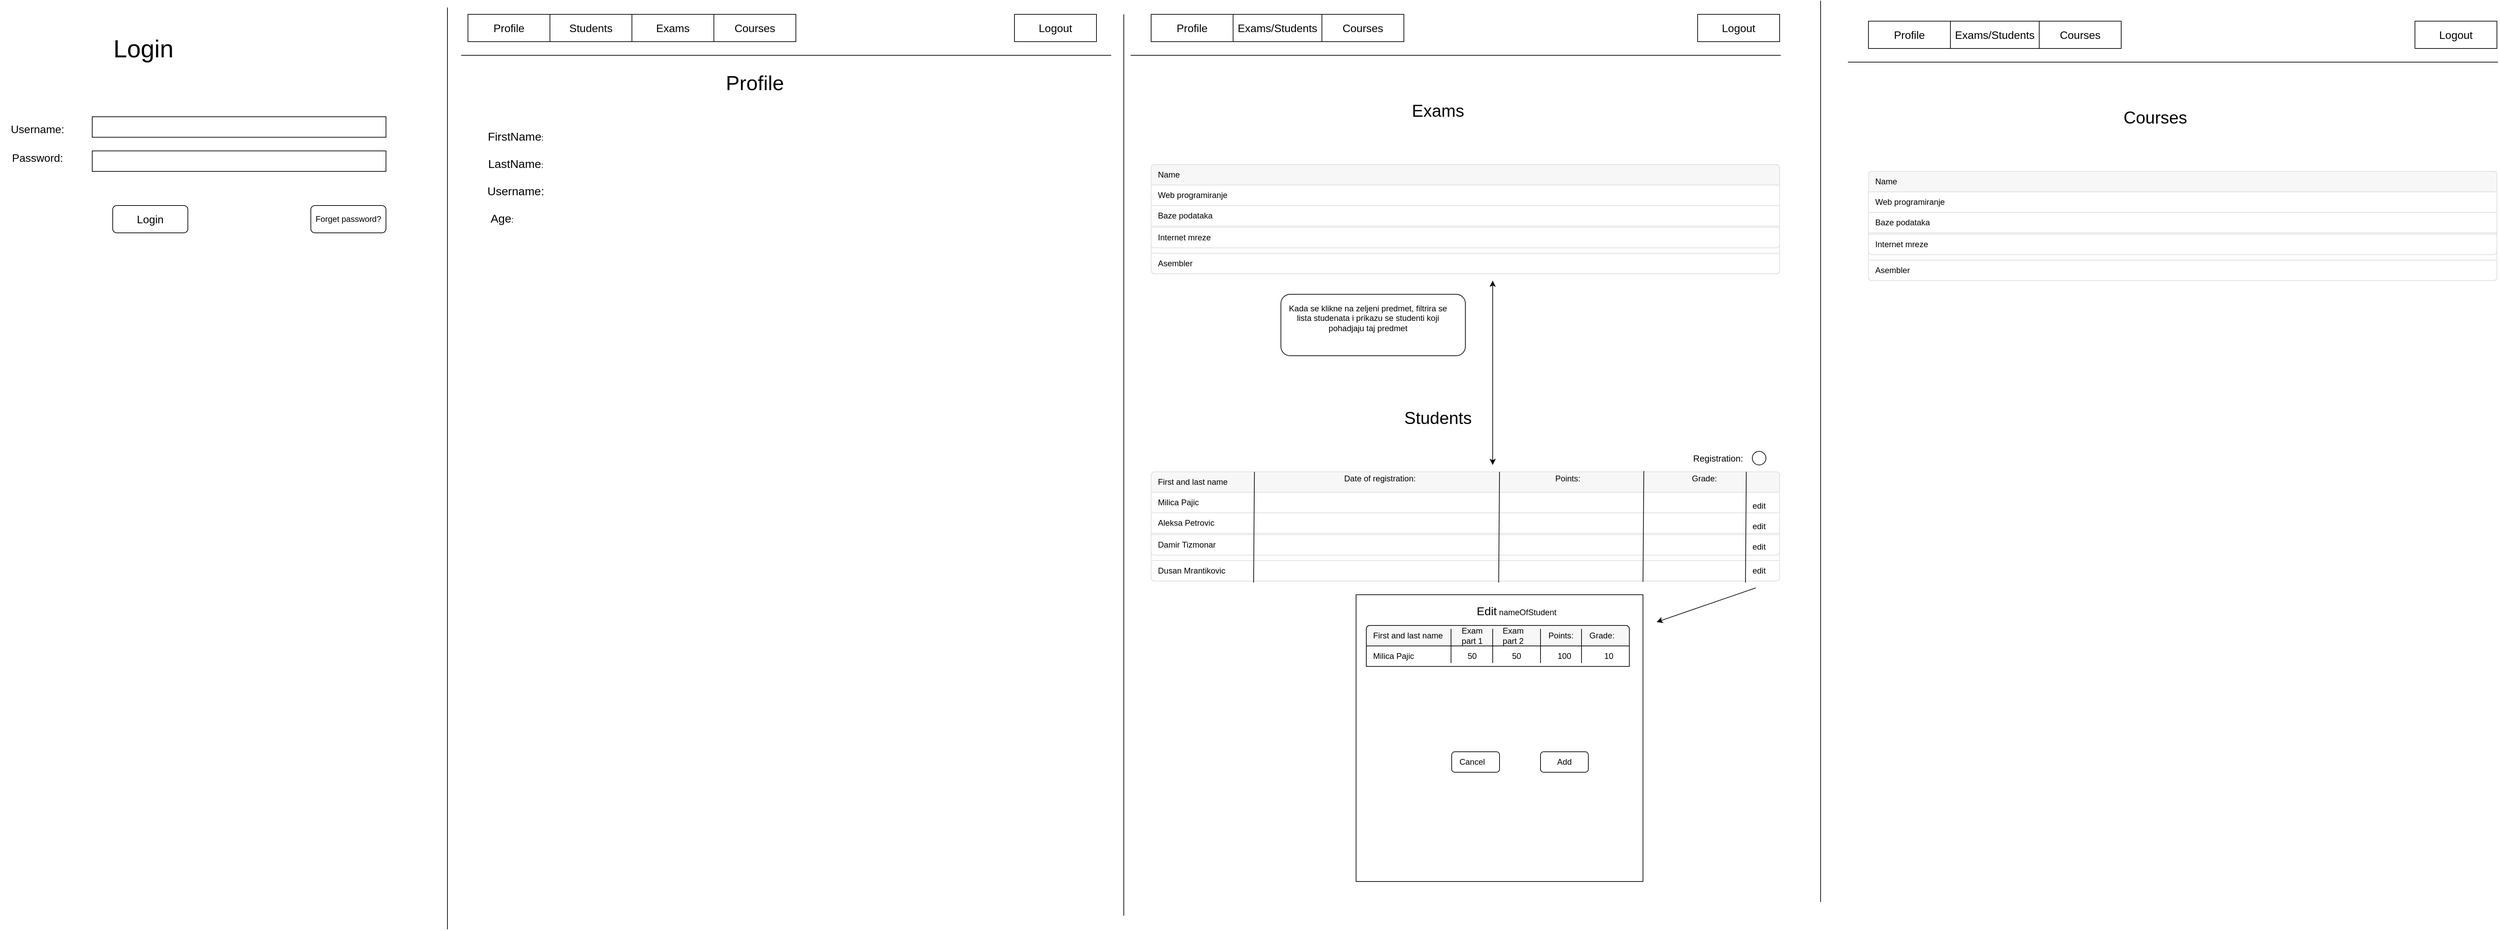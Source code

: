 <mxfile version="14.5.10" type="google"><diagram id="mnc4wwBwizGzo4Cq1lld" name="Page-1"><mxGraphModel dx="1483" dy="1929" grid="1" gridSize="10" guides="1" tooltips="1" connect="1" arrows="1" fold="1" page="1" pageScale="1" pageWidth="850" pageHeight="1100" math="0" shadow="0"><root><mxCell id="0"/><mxCell id="1" parent="0"/><mxCell id="EpiKh6vj6jmSxyY31aid-1" value="&lt;font style=&quot;font-size: 36px&quot;&gt;Login&lt;/font&gt;" style="text;html=1;strokeColor=none;fillColor=none;align=center;verticalAlign=middle;whiteSpace=wrap;rounded=0;" vertex="1" parent="1"><mxGeometry x="320" y="40" width="170" height="40" as="geometry"/></mxCell><mxCell id="EpiKh6vj6jmSxyY31aid-2" value="" style="rounded=0;whiteSpace=wrap;html=1;" vertex="1" parent="1"><mxGeometry x="330" y="160" width="430" height="30" as="geometry"/></mxCell><mxCell id="EpiKh6vj6jmSxyY31aid-3" value="&lt;font style=&quot;font-size: 16px&quot;&gt;Username:&lt;/font&gt;" style="text;html=1;strokeColor=none;fillColor=none;align=center;verticalAlign=middle;whiteSpace=wrap;rounded=0;" vertex="1" parent="1"><mxGeometry x="195" y="165" width="110" height="25" as="geometry"/></mxCell><mxCell id="EpiKh6vj6jmSxyY31aid-4" value="&lt;font style=&quot;font-size: 16px&quot;&gt;Password:&lt;/font&gt;" style="text;html=1;strokeColor=none;fillColor=none;align=center;verticalAlign=middle;whiteSpace=wrap;rounded=0;" vertex="1" parent="1"><mxGeometry x="230" y="210" width="40" height="20" as="geometry"/></mxCell><mxCell id="EpiKh6vj6jmSxyY31aid-5" value="" style="rounded=0;whiteSpace=wrap;html=1;" vertex="1" parent="1"><mxGeometry x="330" y="210" width="430" height="30" as="geometry"/></mxCell><mxCell id="EpiKh6vj6jmSxyY31aid-6" value="" style="rounded=1;whiteSpace=wrap;html=1;" vertex="1" parent="1"><mxGeometry x="360" y="290" width="110" height="40" as="geometry"/></mxCell><mxCell id="EpiKh6vj6jmSxyY31aid-7" value="&lt;font style=&quot;font-size: 16px&quot;&gt;Login&lt;/font&gt;" style="text;html=1;strokeColor=none;fillColor=none;align=center;verticalAlign=middle;whiteSpace=wrap;rounded=0;" vertex="1" parent="1"><mxGeometry x="395" y="300" width="40" height="20" as="geometry"/></mxCell><mxCell id="EpiKh6vj6jmSxyY31aid-8" value="" style="rounded=1;whiteSpace=wrap;html=1;" vertex="1" parent="1"><mxGeometry x="650" y="290" width="110" height="40" as="geometry"/></mxCell><mxCell id="EpiKh6vj6jmSxyY31aid-9" value="Forget password?" style="text;html=1;strokeColor=none;fillColor=none;align=center;verticalAlign=middle;whiteSpace=wrap;rounded=0;" vertex="1" parent="1"><mxGeometry x="650" y="300" width="110" height="20" as="geometry"/></mxCell><mxCell id="EpiKh6vj6jmSxyY31aid-10" value="" style="rounded=0;whiteSpace=wrap;html=1;" vertex="1" parent="1"><mxGeometry x="880" y="10" width="120" height="40" as="geometry"/></mxCell><mxCell id="EpiKh6vj6jmSxyY31aid-11" value="" style="endArrow=none;html=1;" edge="1" parent="1"><mxGeometry width="50" height="50" relative="1" as="geometry"><mxPoint x="850" y="1350" as="sourcePoint"/><mxPoint x="850" as="targetPoint"/></mxGeometry></mxCell><mxCell id="EpiKh6vj6jmSxyY31aid-12" value="" style="endArrow=none;html=1;" edge="1" parent="1"><mxGeometry width="50" height="50" relative="1" as="geometry"><mxPoint x="870" y="70" as="sourcePoint"/><mxPoint x="1821.6" y="70" as="targetPoint"/></mxGeometry></mxCell><mxCell id="EpiKh6vj6jmSxyY31aid-13" value="&lt;font style=&quot;font-size: 16px&quot;&gt;Profile&lt;/font&gt;" style="text;html=1;strokeColor=none;fillColor=none;align=center;verticalAlign=middle;whiteSpace=wrap;rounded=0;" vertex="1" parent="1"><mxGeometry x="920" y="20" width="40" height="20" as="geometry"/></mxCell><mxCell id="EpiKh6vj6jmSxyY31aid-14" value="" style="rounded=0;whiteSpace=wrap;html=1;" vertex="1" parent="1"><mxGeometry x="1000" y="10" width="120" height="40" as="geometry"/></mxCell><mxCell id="EpiKh6vj6jmSxyY31aid-15" value="&lt;font style=&quot;font-size: 16px&quot;&gt;Students&lt;/font&gt;" style="text;html=1;strokeColor=none;fillColor=none;align=center;verticalAlign=middle;whiteSpace=wrap;rounded=0;" vertex="1" parent="1"><mxGeometry x="1040" y="25" width="40" height="10" as="geometry"/></mxCell><mxCell id="EpiKh6vj6jmSxyY31aid-17" value="" style="rounded=0;whiteSpace=wrap;html=1;" vertex="1" parent="1"><mxGeometry x="1120" y="10" width="120" height="40" as="geometry"/></mxCell><mxCell id="EpiKh6vj6jmSxyY31aid-18" value="&lt;font style=&quot;font-size: 16px&quot;&gt;Exams&lt;/font&gt;" style="text;html=1;strokeColor=none;fillColor=none;align=center;verticalAlign=middle;whiteSpace=wrap;rounded=0;" vertex="1" parent="1"><mxGeometry x="1160" y="30" width="40" as="geometry"/></mxCell><mxCell id="EpiKh6vj6jmSxyY31aid-20" value="" style="rounded=0;whiteSpace=wrap;html=1;" vertex="1" parent="1"><mxGeometry x="1680" y="10" width="120" height="40" as="geometry"/></mxCell><mxCell id="EpiKh6vj6jmSxyY31aid-21" value="&lt;font style=&quot;font-size: 16px&quot;&gt;Logout&lt;/font&gt;" style="text;html=1;strokeColor=none;fillColor=none;align=center;verticalAlign=middle;whiteSpace=wrap;rounded=0;" vertex="1" parent="1"><mxGeometry x="1720" y="20" width="40" height="20" as="geometry"/></mxCell><mxCell id="EpiKh6vj6jmSxyY31aid-23" value="" style="rounded=0;whiteSpace=wrap;html=1;" vertex="1" parent="1"><mxGeometry x="1240" y="10" width="120" height="40" as="geometry"/></mxCell><mxCell id="EpiKh6vj6jmSxyY31aid-24" value="&lt;font style=&quot;font-size: 16px&quot;&gt;Courses&lt;/font&gt;" style="text;html=1;strokeColor=none;fillColor=none;align=center;verticalAlign=middle;whiteSpace=wrap;rounded=0;" vertex="1" parent="1"><mxGeometry x="1280" y="20" width="40" height="20" as="geometry"/></mxCell><mxCell id="EpiKh6vj6jmSxyY31aid-25" value="&lt;font style=&quot;font-size: 30px&quot;&gt;Profile&lt;/font&gt;" style="text;html=1;strokeColor=none;fillColor=none;align=center;verticalAlign=middle;whiteSpace=wrap;rounded=0;" vertex="1" parent="1"><mxGeometry x="1280" y="100" width="40" height="20" as="geometry"/></mxCell><mxCell id="EpiKh6vj6jmSxyY31aid-26" value="&lt;font style=&quot;font-size: 17px&quot;&gt;FirstName&lt;/font&gt;:" style="text;html=1;strokeColor=none;fillColor=none;align=center;verticalAlign=middle;whiteSpace=wrap;rounded=0;" vertex="1" parent="1"><mxGeometry x="930" y="180" width="40" height="20" as="geometry"/></mxCell><mxCell id="EpiKh6vj6jmSxyY31aid-27" value="&lt;font style=&quot;font-size: 17px&quot;&gt;LastName&lt;/font&gt;:" style="text;html=1;strokeColor=none;fillColor=none;align=center;verticalAlign=middle;whiteSpace=wrap;rounded=0;" vertex="1" parent="1"><mxGeometry x="930" y="220" width="40" height="20" as="geometry"/></mxCell><mxCell id="EpiKh6vj6jmSxyY31aid-28" value="&lt;font style=&quot;font-size: 17px&quot;&gt;Username:&lt;/font&gt;" style="text;html=1;strokeColor=none;fillColor=none;align=center;verticalAlign=middle;whiteSpace=wrap;rounded=0;" vertex="1" parent="1"><mxGeometry x="930" y="260" width="40" height="20" as="geometry"/></mxCell><mxCell id="EpiKh6vj6jmSxyY31aid-29" value="&lt;font style=&quot;font-size: 17px&quot;&gt;Age&lt;/font&gt;:" style="text;html=1;strokeColor=none;fillColor=none;align=center;verticalAlign=middle;whiteSpace=wrap;rounded=0;" vertex="1" parent="1"><mxGeometry x="910" y="300" width="40" height="20" as="geometry"/></mxCell><mxCell id="EpiKh6vj6jmSxyY31aid-30" value="" style="endArrow=none;html=1;" edge="1" parent="1"><mxGeometry width="50" height="50" relative="1" as="geometry"><mxPoint x="1840" y="1330" as="sourcePoint"/><mxPoint x="1840" y="10" as="targetPoint"/><Array as="points"><mxPoint x="1840" y="240"/></Array></mxGeometry></mxCell><mxCell id="EpiKh6vj6jmSxyY31aid-31" value="" style="rounded=0;whiteSpace=wrap;html=1;" vertex="1" parent="1"><mxGeometry x="1880" y="10" width="120" height="40" as="geometry"/></mxCell><mxCell id="EpiKh6vj6jmSxyY31aid-32" value="&lt;font style=&quot;font-size: 16px&quot;&gt;Profile&lt;/font&gt;" style="text;html=1;strokeColor=none;fillColor=none;align=center;verticalAlign=middle;whiteSpace=wrap;rounded=0;" vertex="1" parent="1"><mxGeometry x="1920" y="20" width="40" height="20" as="geometry"/></mxCell><mxCell id="EpiKh6vj6jmSxyY31aid-33" value="" style="rounded=0;whiteSpace=wrap;html=1;" vertex="1" parent="1"><mxGeometry x="2000" y="10" width="130" height="40" as="geometry"/></mxCell><mxCell id="EpiKh6vj6jmSxyY31aid-34" value="&lt;font style=&quot;font-size: 16px&quot;&gt;Exams/Students&lt;/font&gt;" style="text;html=1;strokeColor=none;fillColor=none;align=center;verticalAlign=middle;whiteSpace=wrap;rounded=0;" vertex="1" parent="1"><mxGeometry x="2045" y="25" width="40" height="10" as="geometry"/></mxCell><mxCell id="EpiKh6vj6jmSxyY31aid-37" value="" style="rounded=0;whiteSpace=wrap;html=1;" vertex="1" parent="1"><mxGeometry x="2680" y="10" width="120" height="40" as="geometry"/></mxCell><mxCell id="EpiKh6vj6jmSxyY31aid-38" value="&lt;font style=&quot;font-size: 16px&quot;&gt;Logout&lt;/font&gt;" style="text;html=1;strokeColor=none;fillColor=none;align=center;verticalAlign=middle;whiteSpace=wrap;rounded=0;" vertex="1" parent="1"><mxGeometry x="2720" y="20" width="40" height="20" as="geometry"/></mxCell><mxCell id="EpiKh6vj6jmSxyY31aid-39" value="" style="rounded=0;whiteSpace=wrap;html=1;" vertex="1" parent="1"><mxGeometry x="2130" y="10" width="120" height="40" as="geometry"/></mxCell><mxCell id="EpiKh6vj6jmSxyY31aid-40" value="&lt;font style=&quot;font-size: 16px&quot;&gt;Courses&lt;/font&gt;" style="text;html=1;strokeColor=none;fillColor=none;align=center;verticalAlign=middle;whiteSpace=wrap;rounded=0;" vertex="1" parent="1"><mxGeometry x="2170" y="20" width="40" height="20" as="geometry"/></mxCell><mxCell id="EpiKh6vj6jmSxyY31aid-41" value="&lt;font style=&quot;font-size: 25px&quot;&gt;Students&lt;/font&gt;" style="text;html=1;strokeColor=none;fillColor=none;align=center;verticalAlign=middle;whiteSpace=wrap;rounded=0;" vertex="1" parent="1"><mxGeometry x="2280" y="590" width="40" height="20" as="geometry"/></mxCell><mxCell id="EpiKh6vj6jmSxyY31aid-46" value="" style="endArrow=none;html=1;" edge="1" parent="1"><mxGeometry width="50" height="50" relative="1" as="geometry"><mxPoint x="1850" y="70" as="sourcePoint"/><mxPoint x="2801.6" y="70" as="targetPoint"/></mxGeometry></mxCell><mxCell id="EpiKh6vj6jmSxyY31aid-47" value="" style="html=1;shadow=0;dashed=0;shape=mxgraph.bootstrap.rrect;rSize=5;strokeColor=#DFDFDF;html=1;whiteSpace=wrap;fillColor=#FFFFFF;fontColor=#000000;" vertex="1" parent="1"><mxGeometry x="1880" y="680" width="920" height="160" as="geometry"/></mxCell><mxCell id="EpiKh6vj6jmSxyY31aid-48" value="First and last name" style="html=1;shadow=0;dashed=0;shape=mxgraph.bootstrap.topButton;strokeColor=inherit;fillColor=#F7F7F7;rSize=5;perimeter=none;whiteSpace=wrap;resizeWidth=1;align=left;spacing=10;" vertex="1" parent="EpiKh6vj6jmSxyY31aid-47"><mxGeometry width="920.0" height="30" relative="1" as="geometry"/></mxCell><mxCell id="EpiKh6vj6jmSxyY31aid-49" value="Milica Pajic" style="strokeColor=inherit;fillColor=inherit;gradientColor=inherit;fontColor=inherit;html=1;shadow=0;dashed=0;perimeter=none;whiteSpace=wrap;resizeWidth=1;align=left;spacing=10;" vertex="1" parent="EpiKh6vj6jmSxyY31aid-47"><mxGeometry width="920.0" height="30" relative="1" as="geometry"><mxPoint y="30" as="offset"/></mxGeometry></mxCell><mxCell id="EpiKh6vj6jmSxyY31aid-50" value="Aleksa Petrovic" style="strokeColor=inherit;fillColor=inherit;gradientColor=inherit;fontColor=inherit;html=1;shadow=0;dashed=0;perimeter=none;whiteSpace=wrap;resizeWidth=1;align=left;spacing=10;" vertex="1" parent="EpiKh6vj6jmSxyY31aid-47"><mxGeometry width="920.0" height="30" relative="1" as="geometry"><mxPoint y="60" as="offset"/></mxGeometry></mxCell><mxCell id="EpiKh6vj6jmSxyY31aid-51" value="Damir Tizmonar" style="strokeColor=inherit;fillColor=inherit;gradientColor=inherit;fontColor=inherit;html=1;shadow=0;dashed=0;shape=mxgraph.bootstrap.bottomButton;rSize=5;perimeter=none;whiteSpace=wrap;resizeWidth=1;resizeHeight=0;align=left;spacing=10;" vertex="1" parent="EpiKh6vj6jmSxyY31aid-47"><mxGeometry y="1" width="920.0" height="30" relative="1" as="geometry"><mxPoint y="-68" as="offset"/></mxGeometry></mxCell><mxCell id="EpiKh6vj6jmSxyY31aid-53" value="Dusan Mrantikovic" style="strokeColor=inherit;fillColor=inherit;gradientColor=inherit;fontColor=inherit;html=1;shadow=0;dashed=0;shape=mxgraph.bootstrap.bottomButton;rSize=5;perimeter=none;whiteSpace=wrap;resizeWidth=1;resizeHeight=0;align=left;spacing=10;" vertex="1" parent="EpiKh6vj6jmSxyY31aid-47"><mxGeometry y="130" width="920.0" height="30" as="geometry"/></mxCell><mxCell id="EpiKh6vj6jmSxyY31aid-70" value="" style="endArrow=none;html=1;exitX=0.553;exitY=1.073;exitDx=0;exitDy=0;exitPerimeter=0;" edge="1" parent="EpiKh6vj6jmSxyY31aid-47"><mxGeometry width="50" height="50" relative="1" as="geometry"><mxPoint x="150.0" y="162.19" as="sourcePoint"/><mxPoint x="151.24" as="targetPoint"/></mxGeometry></mxCell><mxCell id="EpiKh6vj6jmSxyY31aid-73" value="" style="endArrow=none;html=1;exitX=0.553;exitY=1.073;exitDx=0;exitDy=0;exitPerimeter=0;" edge="1" parent="EpiKh6vj6jmSxyY31aid-47"><mxGeometry width="50" height="50" relative="1" as="geometry"><mxPoint x="720" y="161.1" as="sourcePoint"/><mxPoint x="721.24" y="-1.09" as="targetPoint"/></mxGeometry></mxCell><mxCell id="EpiKh6vj6jmSxyY31aid-74" value="Date of registration:" style="text;html=1;strokeColor=none;fillColor=none;align=center;verticalAlign=middle;whiteSpace=wrap;rounded=0;" vertex="1" parent="EpiKh6vj6jmSxyY31aid-47"><mxGeometry x="270" width="130" height="20" as="geometry"/></mxCell><mxCell id="EpiKh6vj6jmSxyY31aid-75" value="Grade:" style="text;html=1;strokeColor=none;fillColor=none;align=center;verticalAlign=middle;whiteSpace=wrap;rounded=0;" vertex="1" parent="EpiKh6vj6jmSxyY31aid-47"><mxGeometry x="790" width="40" height="20" as="geometry"/></mxCell><mxCell id="EpiKh6vj6jmSxyY31aid-76" value="Points:" style="text;html=1;strokeColor=none;fillColor=none;align=center;verticalAlign=middle;whiteSpace=wrap;rounded=0;" vertex="1" parent="EpiKh6vj6jmSxyY31aid-47"><mxGeometry x="590" width="40" height="20" as="geometry"/></mxCell><mxCell id="EpiKh6vj6jmSxyY31aid-79" value="" style="endArrow=none;html=1;exitX=0.553;exitY=1.073;exitDx=0;exitDy=0;exitPerimeter=0;" edge="1" parent="EpiKh6vj6jmSxyY31aid-47"><mxGeometry width="50" height="50" relative="1" as="geometry"><mxPoint x="870" y="162.19" as="sourcePoint"/><mxPoint x="871.24" y="-1.137e-13" as="targetPoint"/></mxGeometry></mxCell><mxCell id="EpiKh6vj6jmSxyY31aid-84" value="edit" style="text;html=1;strokeColor=none;fillColor=none;align=center;verticalAlign=middle;whiteSpace=wrap;rounded=0;" vertex="1" parent="EpiKh6vj6jmSxyY31aid-47"><mxGeometry x="870" y="40" width="40" height="20" as="geometry"/></mxCell><mxCell id="EpiKh6vj6jmSxyY31aid-83" value="edit" style="text;html=1;strokeColor=none;fillColor=none;align=center;verticalAlign=middle;whiteSpace=wrap;rounded=0;" vertex="1" parent="EpiKh6vj6jmSxyY31aid-47"><mxGeometry x="870" y="70" width="40" height="20" as="geometry"/></mxCell><mxCell id="EpiKh6vj6jmSxyY31aid-82" value="edit" style="text;html=1;strokeColor=none;fillColor=none;align=center;verticalAlign=middle;whiteSpace=wrap;rounded=0;" vertex="1" parent="EpiKh6vj6jmSxyY31aid-47"><mxGeometry x="870" y="100" width="40" height="20" as="geometry"/></mxCell><mxCell id="EpiKh6vj6jmSxyY31aid-81" value="edit" style="text;html=1;strokeColor=none;fillColor=none;align=center;verticalAlign=middle;whiteSpace=wrap;rounded=0;" vertex="1" parent="EpiKh6vj6jmSxyY31aid-47"><mxGeometry x="870" y="135" width="40" height="20" as="geometry"/></mxCell><mxCell id="EpiKh6vj6jmSxyY31aid-55" value="&lt;font style=&quot;font-size: 25px&quot;&gt;Exams&lt;/font&gt;" style="text;html=1;strokeColor=none;fillColor=none;align=center;verticalAlign=middle;whiteSpace=wrap;rounded=0;" vertex="1" parent="1"><mxGeometry x="2280" y="140" width="40" height="20" as="geometry"/></mxCell><mxCell id="EpiKh6vj6jmSxyY31aid-56" value="" style="html=1;shadow=0;dashed=0;shape=mxgraph.bootstrap.rrect;rSize=5;strokeColor=#DFDFDF;html=1;whiteSpace=wrap;fillColor=#FFFFFF;fontColor=#000000;" vertex="1" parent="1"><mxGeometry x="1880" y="230" width="920" height="160" as="geometry"/></mxCell><mxCell id="EpiKh6vj6jmSxyY31aid-57" value="Name" style="html=1;shadow=0;dashed=0;shape=mxgraph.bootstrap.topButton;strokeColor=inherit;fillColor=#F7F7F7;rSize=5;perimeter=none;whiteSpace=wrap;resizeWidth=1;align=left;spacing=10;" vertex="1" parent="EpiKh6vj6jmSxyY31aid-56"><mxGeometry width="920.0" height="30" relative="1" as="geometry"/></mxCell><mxCell id="EpiKh6vj6jmSxyY31aid-58" value="Web programiranje" style="strokeColor=inherit;fillColor=inherit;gradientColor=inherit;fontColor=inherit;html=1;shadow=0;dashed=0;perimeter=none;whiteSpace=wrap;resizeWidth=1;align=left;spacing=10;" vertex="1" parent="EpiKh6vj6jmSxyY31aid-56"><mxGeometry width="920.0" height="30" relative="1" as="geometry"><mxPoint y="30" as="offset"/></mxGeometry></mxCell><mxCell id="EpiKh6vj6jmSxyY31aid-59" value="Baze podataka" style="strokeColor=inherit;fillColor=inherit;gradientColor=inherit;fontColor=inherit;html=1;shadow=0;dashed=0;perimeter=none;whiteSpace=wrap;resizeWidth=1;align=left;spacing=10;" vertex="1" parent="EpiKh6vj6jmSxyY31aid-56"><mxGeometry width="920.0" height="30" relative="1" as="geometry"><mxPoint y="60" as="offset"/></mxGeometry></mxCell><mxCell id="EpiKh6vj6jmSxyY31aid-60" value="Internet mreze" style="strokeColor=inherit;fillColor=inherit;gradientColor=inherit;fontColor=inherit;html=1;shadow=0;dashed=0;shape=mxgraph.bootstrap.bottomButton;rSize=5;perimeter=none;whiteSpace=wrap;resizeWidth=1;resizeHeight=0;align=left;spacing=10;" vertex="1" parent="EpiKh6vj6jmSxyY31aid-56"><mxGeometry y="1" width="920.0" height="30" relative="1" as="geometry"><mxPoint y="-68" as="offset"/></mxGeometry></mxCell><mxCell id="EpiKh6vj6jmSxyY31aid-61" value="Asembler" style="strokeColor=inherit;fillColor=inherit;gradientColor=inherit;fontColor=inherit;html=1;shadow=0;dashed=0;shape=mxgraph.bootstrap.bottomButton;rSize=5;perimeter=none;whiteSpace=wrap;resizeWidth=1;resizeHeight=0;align=left;spacing=10;" vertex="1" parent="EpiKh6vj6jmSxyY31aid-56"><mxGeometry y="130" width="920.0" height="30" as="geometry"/></mxCell><mxCell id="EpiKh6vj6jmSxyY31aid-62" value="" style="endArrow=classic;startArrow=classic;html=1;" edge="1" parent="1"><mxGeometry width="50" height="50" relative="1" as="geometry"><mxPoint x="2380" y="670" as="sourcePoint"/><mxPoint x="2380" y="400" as="targetPoint"/></mxGeometry></mxCell><mxCell id="EpiKh6vj6jmSxyY31aid-63" value="" style="rounded=1;whiteSpace=wrap;html=1;" vertex="1" parent="1"><mxGeometry x="2070" y="420" width="270" height="90" as="geometry"/></mxCell><mxCell id="EpiKh6vj6jmSxyY31aid-64" value="Kada se klikne na zeljeni predmet, filtrira se lista studenata i prikazu se studenti koji pohadjaju taj predmet" style="text;html=1;strokeColor=none;fillColor=none;align=center;verticalAlign=middle;whiteSpace=wrap;rounded=0;" vertex="1" parent="1"><mxGeometry x="2075" y="430" width="245" height="50" as="geometry"/></mxCell><mxCell id="EpiKh6vj6jmSxyY31aid-65" value="" style="ellipse;whiteSpace=wrap;html=1;" vertex="1" parent="1"><mxGeometry x="2760" y="650" width="20" height="20" as="geometry"/></mxCell><mxCell id="EpiKh6vj6jmSxyY31aid-66" value="&lt;font style=&quot;font-size: 13px&quot;&gt;Registration:&lt;/font&gt;" style="text;html=1;strokeColor=none;fillColor=none;align=center;verticalAlign=middle;whiteSpace=wrap;rounded=0;" vertex="1" parent="1"><mxGeometry x="2690" y="650" width="40" height="20" as="geometry"/></mxCell><mxCell id="EpiKh6vj6jmSxyY31aid-67" value="" style="endArrow=none;html=1;exitX=0.553;exitY=1.073;exitDx=0;exitDy=0;exitPerimeter=0;" edge="1" parent="1" source="EpiKh6vj6jmSxyY31aid-53"><mxGeometry width="50" height="50" relative="1" as="geometry"><mxPoint x="2340" y="730" as="sourcePoint"/><mxPoint x="2390" y="680" as="targetPoint"/></mxGeometry></mxCell><mxCell id="EpiKh6vj6jmSxyY31aid-85" value="" style="endArrow=classic;html=1;" edge="1" parent="1"><mxGeometry width="50" height="50" relative="1" as="geometry"><mxPoint x="2765" y="850" as="sourcePoint"/><mxPoint x="2620" y="900" as="targetPoint"/></mxGeometry></mxCell><mxCell id="EpiKh6vj6jmSxyY31aid-86" value="" style="whiteSpace=wrap;html=1;aspect=fixed;" vertex="1" parent="1"><mxGeometry x="2180" y="860" width="420" height="420" as="geometry"/></mxCell><mxCell id="EpiKh6vj6jmSxyY31aid-87" value="&lt;font style=&quot;font-size: 17px&quot;&gt;Edit&lt;/font&gt; nameOfStudent" style="text;html=1;strokeColor=none;fillColor=none;align=center;verticalAlign=middle;whiteSpace=wrap;rounded=0;" vertex="1" parent="1"><mxGeometry x="2350" y="870" width="130" height="30" as="geometry"/></mxCell><mxCell id="EpiKh6vj6jmSxyY31aid-105" value="First and last name" style="html=1;shadow=0;dashed=0;shape=mxgraph.bootstrap.topButton;strokeColor=inherit;fillColor=#F7F7F7;rSize=5;perimeter=none;whiteSpace=wrap;resizeWidth=1;align=left;spacing=10;" vertex="1" parent="1"><mxGeometry x="2195" y="905" width="385" height="30" as="geometry"/></mxCell><mxCell id="EpiKh6vj6jmSxyY31aid-106" value="Milica Pajic" style="strokeColor=inherit;fillColor=inherit;gradientColor=inherit;fontColor=inherit;html=1;shadow=0;dashed=0;perimeter=none;whiteSpace=wrap;resizeWidth=1;align=left;spacing=10;" vertex="1" parent="1"><mxGeometry x="2195" y="935" width="385" height="30" as="geometry"/></mxCell><mxCell id="EpiKh6vj6jmSxyY31aid-107" value="" style="endArrow=none;html=1;" edge="1" parent="1"><mxGeometry width="50" height="50" relative="1" as="geometry"><mxPoint x="2319" y="960" as="sourcePoint"/><mxPoint x="2319" y="910" as="targetPoint"/></mxGeometry></mxCell><mxCell id="EpiKh6vj6jmSxyY31aid-108" value="Points:" style="text;html=1;strokeColor=none;fillColor=none;align=center;verticalAlign=middle;whiteSpace=wrap;rounded=0;" vertex="1" parent="1"><mxGeometry x="2460" y="910" width="40" height="20" as="geometry"/></mxCell><mxCell id="EpiKh6vj6jmSxyY31aid-126" value="Grade:" style="text;html=1;strokeColor=none;fillColor=none;align=center;verticalAlign=middle;whiteSpace=wrap;rounded=0;" vertex="1" parent="1"><mxGeometry x="2520" y="910" width="40" height="20" as="geometry"/></mxCell><mxCell id="EpiKh6vj6jmSxyY31aid-127" value="100" style="text;html=1;strokeColor=none;fillColor=none;align=center;verticalAlign=middle;whiteSpace=wrap;rounded=0;" vertex="1" parent="1"><mxGeometry x="2465" y="940" width="40" height="20" as="geometry"/></mxCell><mxCell id="EpiKh6vj6jmSxyY31aid-128" value="10" style="text;html=1;strokeColor=none;fillColor=none;align=center;verticalAlign=middle;whiteSpace=wrap;rounded=0;" vertex="1" parent="1"><mxGeometry x="2530" y="940" width="40" height="20" as="geometry"/></mxCell><mxCell id="EpiKh6vj6jmSxyY31aid-129" value="" style="rounded=1;whiteSpace=wrap;html=1;" vertex="1" parent="1"><mxGeometry x="2320" y="1090" width="70" height="30" as="geometry"/></mxCell><mxCell id="EpiKh6vj6jmSxyY31aid-130" value="" style="rounded=1;whiteSpace=wrap;html=1;" vertex="1" parent="1"><mxGeometry x="2450" y="1090" width="70" height="30" as="geometry"/></mxCell><mxCell id="EpiKh6vj6jmSxyY31aid-131" value="Cancel" style="text;html=1;strokeColor=none;fillColor=none;align=center;verticalAlign=middle;whiteSpace=wrap;rounded=0;" vertex="1" parent="1"><mxGeometry x="2330" y="1095" width="40" height="20" as="geometry"/></mxCell><mxCell id="EpiKh6vj6jmSxyY31aid-132" value="Add" style="text;html=1;strokeColor=none;fillColor=none;align=center;verticalAlign=middle;whiteSpace=wrap;rounded=0;" vertex="1" parent="1"><mxGeometry x="2465" y="1095" width="40" height="20" as="geometry"/></mxCell><mxCell id="EpiKh6vj6jmSxyY31aid-134" value="" style="endArrow=none;html=1;" edge="1" parent="1"><mxGeometry width="50" height="50" relative="1" as="geometry"><mxPoint x="2510" y="960" as="sourcePoint"/><mxPoint x="2510" y="910" as="targetPoint"/></mxGeometry></mxCell><mxCell id="EpiKh6vj6jmSxyY31aid-137" value="" style="endArrow=none;html=1;" edge="1" parent="1"><mxGeometry width="50" height="50" relative="1" as="geometry"><mxPoint x="2450" y="960" as="sourcePoint"/><mxPoint x="2450" y="910" as="targetPoint"/></mxGeometry></mxCell><mxCell id="EpiKh6vj6jmSxyY31aid-141" value="" style="endArrow=none;html=1;" edge="1" parent="1"><mxGeometry width="50" height="50" relative="1" as="geometry"><mxPoint x="2380" y="960" as="sourcePoint"/><mxPoint x="2380" y="910" as="targetPoint"/></mxGeometry></mxCell><mxCell id="EpiKh6vj6jmSxyY31aid-142" value="Exam part 1" style="text;html=1;strokeColor=none;fillColor=none;align=center;verticalAlign=middle;whiteSpace=wrap;rounded=0;" vertex="1" parent="1"><mxGeometry x="2330" y="910" width="40" height="20" as="geometry"/></mxCell><mxCell id="EpiKh6vj6jmSxyY31aid-143" value="Exam part 2" style="text;html=1;strokeColor=none;fillColor=none;align=center;verticalAlign=middle;whiteSpace=wrap;rounded=0;" vertex="1" parent="1"><mxGeometry x="2390" y="910" width="40" height="20" as="geometry"/></mxCell><mxCell id="EpiKh6vj6jmSxyY31aid-144" value="50" style="text;html=1;strokeColor=none;fillColor=none;align=center;verticalAlign=middle;whiteSpace=wrap;rounded=0;" vertex="1" parent="1"><mxGeometry x="2330" y="940" width="40" height="20" as="geometry"/></mxCell><mxCell id="EpiKh6vj6jmSxyY31aid-145" value="50" style="text;html=1;strokeColor=none;fillColor=none;align=center;verticalAlign=middle;whiteSpace=wrap;rounded=0;" vertex="1" parent="1"><mxGeometry x="2395" y="940" width="40" height="20" as="geometry"/></mxCell><mxCell id="EpiKh6vj6jmSxyY31aid-146" value="" style="endArrow=none;html=1;" edge="1" parent="1"><mxGeometry width="50" height="50" relative="1" as="geometry"><mxPoint x="2860" y="1310" as="sourcePoint"/><mxPoint x="2860" y="-10" as="targetPoint"/><Array as="points"><mxPoint x="2860" y="220"/></Array></mxGeometry></mxCell><mxCell id="EpiKh6vj6jmSxyY31aid-147" value="" style="rounded=0;whiteSpace=wrap;html=1;" vertex="1" parent="1"><mxGeometry x="2930" y="20" width="120" height="40" as="geometry"/></mxCell><mxCell id="EpiKh6vj6jmSxyY31aid-148" value="&lt;font style=&quot;font-size: 16px&quot;&gt;Profile&lt;/font&gt;" style="text;html=1;strokeColor=none;fillColor=none;align=center;verticalAlign=middle;whiteSpace=wrap;rounded=0;" vertex="1" parent="1"><mxGeometry x="2970" y="30" width="40" height="20" as="geometry"/></mxCell><mxCell id="EpiKh6vj6jmSxyY31aid-149" value="" style="rounded=0;whiteSpace=wrap;html=1;" vertex="1" parent="1"><mxGeometry x="3050" y="20" width="130" height="40" as="geometry"/></mxCell><mxCell id="EpiKh6vj6jmSxyY31aid-150" value="&lt;font style=&quot;font-size: 16px&quot;&gt;Exams/Students&lt;/font&gt;" style="text;html=1;strokeColor=none;fillColor=none;align=center;verticalAlign=middle;whiteSpace=wrap;rounded=0;" vertex="1" parent="1"><mxGeometry x="3095" y="35" width="40" height="10" as="geometry"/></mxCell><mxCell id="EpiKh6vj6jmSxyY31aid-151" value="" style="rounded=0;whiteSpace=wrap;html=1;" vertex="1" parent="1"><mxGeometry x="3730" y="20" width="120" height="40" as="geometry"/></mxCell><mxCell id="EpiKh6vj6jmSxyY31aid-152" value="&lt;font style=&quot;font-size: 16px&quot;&gt;Logout&lt;/font&gt;" style="text;html=1;strokeColor=none;fillColor=none;align=center;verticalAlign=middle;whiteSpace=wrap;rounded=0;" vertex="1" parent="1"><mxGeometry x="3770" y="30" width="40" height="20" as="geometry"/></mxCell><mxCell id="EpiKh6vj6jmSxyY31aid-153" value="" style="rounded=0;whiteSpace=wrap;html=1;" vertex="1" parent="1"><mxGeometry x="3180" y="20" width="120" height="40" as="geometry"/></mxCell><mxCell id="EpiKh6vj6jmSxyY31aid-154" value="&lt;font style=&quot;font-size: 16px&quot;&gt;Courses&lt;/font&gt;" style="text;html=1;strokeColor=none;fillColor=none;align=center;verticalAlign=middle;whiteSpace=wrap;rounded=0;" vertex="1" parent="1"><mxGeometry x="3220" y="30" width="40" height="20" as="geometry"/></mxCell><mxCell id="EpiKh6vj6jmSxyY31aid-155" value="&lt;font style=&quot;font-size: 25px&quot;&gt;Courses&lt;/font&gt;" style="text;html=1;strokeColor=none;fillColor=none;align=center;verticalAlign=middle;whiteSpace=wrap;rounded=0;" vertex="1" parent="1"><mxGeometry x="3330" y="150" width="40" height="20" as="geometry"/></mxCell><mxCell id="EpiKh6vj6jmSxyY31aid-156" value="" style="html=1;shadow=0;dashed=0;shape=mxgraph.bootstrap.rrect;rSize=5;strokeColor=#DFDFDF;html=1;whiteSpace=wrap;fillColor=#FFFFFF;fontColor=#000000;" vertex="1" parent="1"><mxGeometry x="2930" y="240" width="920" height="160" as="geometry"/></mxCell><mxCell id="EpiKh6vj6jmSxyY31aid-157" value="Name" style="html=1;shadow=0;dashed=0;shape=mxgraph.bootstrap.topButton;strokeColor=inherit;fillColor=#F7F7F7;rSize=5;perimeter=none;whiteSpace=wrap;resizeWidth=1;align=left;spacing=10;" vertex="1" parent="EpiKh6vj6jmSxyY31aid-156"><mxGeometry width="920.0" height="30" relative="1" as="geometry"/></mxCell><mxCell id="EpiKh6vj6jmSxyY31aid-158" value="Web programiranje" style="strokeColor=inherit;fillColor=inherit;gradientColor=inherit;fontColor=inherit;html=1;shadow=0;dashed=0;perimeter=none;whiteSpace=wrap;resizeWidth=1;align=left;spacing=10;" vertex="1" parent="EpiKh6vj6jmSxyY31aid-156"><mxGeometry width="920.0" height="30" relative="1" as="geometry"><mxPoint y="30" as="offset"/></mxGeometry></mxCell><mxCell id="EpiKh6vj6jmSxyY31aid-159" value="Baze podataka" style="strokeColor=inherit;fillColor=inherit;gradientColor=inherit;fontColor=inherit;html=1;shadow=0;dashed=0;perimeter=none;whiteSpace=wrap;resizeWidth=1;align=left;spacing=10;" vertex="1" parent="EpiKh6vj6jmSxyY31aid-156"><mxGeometry width="920.0" height="30" relative="1" as="geometry"><mxPoint y="60" as="offset"/></mxGeometry></mxCell><mxCell id="EpiKh6vj6jmSxyY31aid-160" value="Internet mreze" style="strokeColor=inherit;fillColor=inherit;gradientColor=inherit;fontColor=inherit;html=1;shadow=0;dashed=0;shape=mxgraph.bootstrap.bottomButton;rSize=5;perimeter=none;whiteSpace=wrap;resizeWidth=1;resizeHeight=0;align=left;spacing=10;" vertex="1" parent="EpiKh6vj6jmSxyY31aid-156"><mxGeometry y="1" width="920.0" height="30" relative="1" as="geometry"><mxPoint y="-68" as="offset"/></mxGeometry></mxCell><mxCell id="EpiKh6vj6jmSxyY31aid-161" value="Asembler" style="strokeColor=inherit;fillColor=inherit;gradientColor=inherit;fontColor=inherit;html=1;shadow=0;dashed=0;shape=mxgraph.bootstrap.bottomButton;rSize=5;perimeter=none;whiteSpace=wrap;resizeWidth=1;resizeHeight=0;align=left;spacing=10;" vertex="1" parent="EpiKh6vj6jmSxyY31aid-156"><mxGeometry y="130" width="920.0" height="30" as="geometry"/></mxCell><mxCell id="EpiKh6vj6jmSxyY31aid-162" value="" style="endArrow=none;html=1;" edge="1" parent="1"><mxGeometry width="50" height="50" relative="1" as="geometry"><mxPoint x="2900" y="80" as="sourcePoint"/><mxPoint x="3851.6" y="80" as="targetPoint"/></mxGeometry></mxCell></root></mxGraphModel></diagram></mxfile>